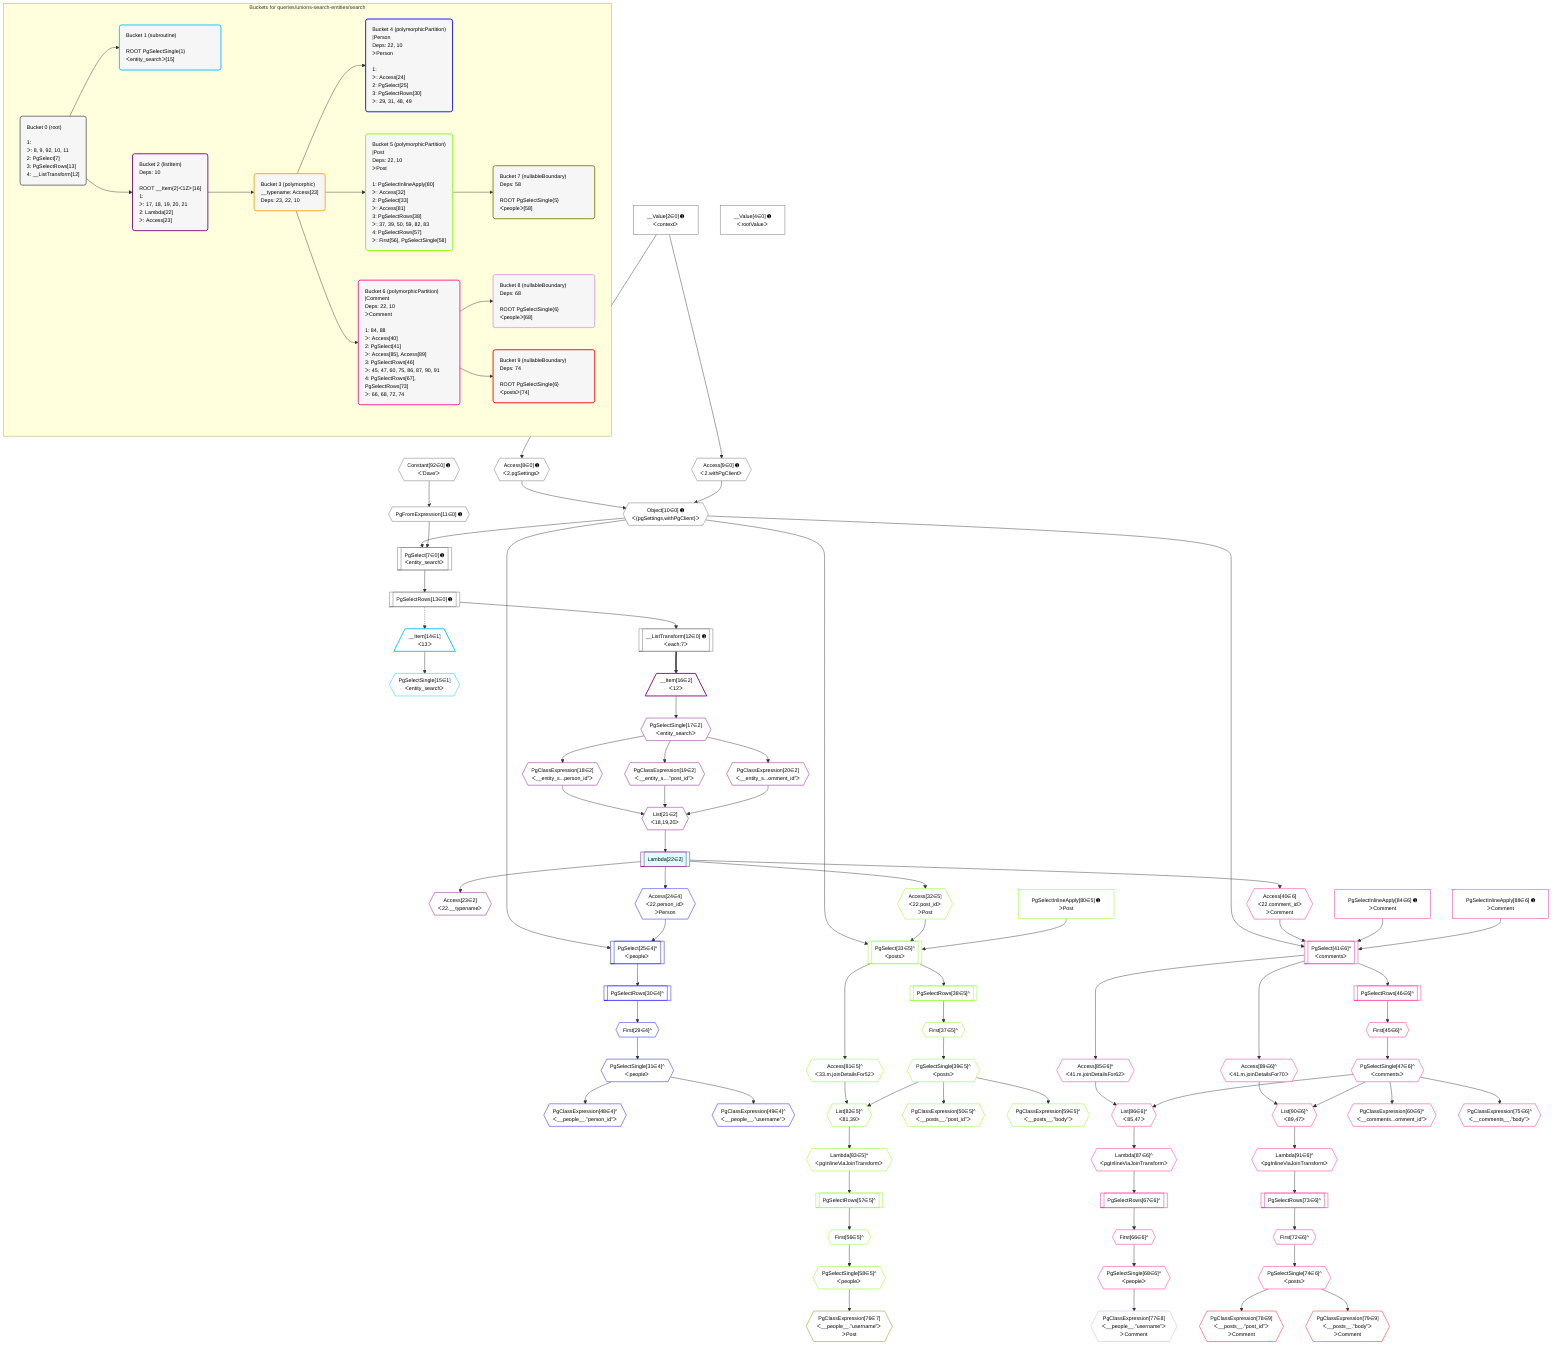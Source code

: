 %%{init: {'themeVariables': { 'fontSize': '12px'}}}%%
graph TD
    classDef path fill:#eee,stroke:#000,color:#000
    classDef plan fill:#fff,stroke-width:1px,color:#000
    classDef itemplan fill:#fff,stroke-width:2px,color:#000
    classDef unbatchedplan fill:#dff,stroke-width:1px,color:#000
    classDef sideeffectplan fill:#fcc,stroke-width:2px,color:#000
    classDef bucket fill:#f6f6f6,color:#000,stroke-width:2px,text-align:left

    subgraph "Buckets for queries/unions-search-entities/search"
    Bucket0("Bucket 0 (root)<br /><br />1: <br />ᐳ: 8, 9, 92, 10, 11<br />2: PgSelect[7]<br />3: PgSelectRows[13]<br />4: __ListTransform[12]"):::bucket
    Bucket1("Bucket 1 (subroutine)<br /><br />ROOT PgSelectSingle{1}ᐸentity_searchᐳ[15]"):::bucket
    Bucket2("Bucket 2 (listItem)<br />Deps: 10<br /><br />ROOT __Item{2}ᐸ12ᐳ[16]<br />1: <br />ᐳ: 17, 18, 19, 20, 21<br />2: Lambda[22]<br />ᐳ: Access[23]"):::bucket
    Bucket3("Bucket 3 (polymorphic)<br />__typename: Access[23]<br />Deps: 23, 22, 10"):::bucket
    Bucket4("Bucket 4 (polymorphicPartition)<br />|Person<br />Deps: 22, 10<br />ᐳPerson<br /><br />1: <br />ᐳ: Access[24]<br />2: PgSelect[25]<br />3: PgSelectRows[30]<br />ᐳ: 29, 31, 48, 49"):::bucket
    Bucket5("Bucket 5 (polymorphicPartition)<br />|Post<br />Deps: 22, 10<br />ᐳPost<br /><br />1: PgSelectInlineApply[80]<br />ᐳ: Access[32]<br />2: PgSelect[33]<br />ᐳ: Access[81]<br />3: PgSelectRows[38]<br />ᐳ: 37, 39, 50, 59, 82, 83<br />4: PgSelectRows[57]<br />ᐳ: First[56], PgSelectSingle[58]"):::bucket
    Bucket6("Bucket 6 (polymorphicPartition)<br />|Comment<br />Deps: 22, 10<br />ᐳComment<br /><br />1: 84, 88<br />ᐳ: Access[40]<br />2: PgSelect[41]<br />ᐳ: Access[85], Access[89]<br />3: PgSelectRows[46]<br />ᐳ: 45, 47, 60, 75, 86, 87, 90, 91<br />4: PgSelectRows[67], PgSelectRows[73]<br />ᐳ: 66, 68, 72, 74"):::bucket
    Bucket7("Bucket 7 (nullableBoundary)<br />Deps: 58<br /><br />ROOT PgSelectSingle{5}ᐸpeopleᐳ[58]"):::bucket
    Bucket8("Bucket 8 (nullableBoundary)<br />Deps: 68<br /><br />ROOT PgSelectSingle{6}ᐸpeopleᐳ[68]"):::bucket
    Bucket9("Bucket 9 (nullableBoundary)<br />Deps: 74<br /><br />ROOT PgSelectSingle{6}ᐸpostsᐳ[74]"):::bucket
    end
    Bucket0 --> Bucket1 & Bucket2
    Bucket2 --> Bucket3
    Bucket3 --> Bucket4 & Bucket5 & Bucket6
    Bucket5 --> Bucket7
    Bucket6 --> Bucket8 & Bucket9

    %% plan dependencies
    PgSelect7[["PgSelect[7∈0] ➊<br />ᐸentity_searchᐳ"]]:::plan
    Object10{{"Object[10∈0] ➊<br />ᐸ{pgSettings,withPgClient}ᐳ"}}:::plan
    PgFromExpression11{{"PgFromExpression[11∈0] ➊"}}:::plan
    Object10 & PgFromExpression11 --> PgSelect7
    Access8{{"Access[8∈0] ➊<br />ᐸ2.pgSettingsᐳ"}}:::plan
    Access9{{"Access[9∈0] ➊<br />ᐸ2.withPgClientᐳ"}}:::plan
    Access8 & Access9 --> Object10
    __Value2["__Value[2∈0] ➊<br />ᐸcontextᐳ"]:::plan
    __Value2 --> Access8
    __Value2 --> Access9
    Constant92{{"Constant[92∈0] ➊<br />ᐸ'Dave'ᐳ"}}:::plan
    Constant92 --> PgFromExpression11
    __ListTransform12[["__ListTransform[12∈0] ➊<br />ᐸeach:7ᐳ"]]:::plan
    PgSelectRows13[["PgSelectRows[13∈0] ➊"]]:::plan
    PgSelectRows13 --> __ListTransform12
    PgSelect7 --> PgSelectRows13
    __Value4["__Value[4∈0] ➊<br />ᐸrootValueᐳ"]:::plan
    __Item14[/"__Item[14∈1]<br />ᐸ13ᐳ"\]:::itemplan
    PgSelectRows13 -.-> __Item14
    PgSelectSingle15{{"PgSelectSingle[15∈1]<br />ᐸentity_searchᐳ"}}:::plan
    __Item14 --> PgSelectSingle15
    List21{{"List[21∈2]<br />ᐸ18,19,20ᐳ"}}:::plan
    PgClassExpression18{{"PgClassExpression[18∈2]<br />ᐸ__entity_s...person_id”ᐳ"}}:::plan
    PgClassExpression19{{"PgClassExpression[19∈2]<br />ᐸ__entity_s....”post_id”ᐳ"}}:::plan
    PgClassExpression20{{"PgClassExpression[20∈2]<br />ᐸ__entity_s...omment_id”ᐳ"}}:::plan
    PgClassExpression18 & PgClassExpression19 & PgClassExpression20 --> List21
    __Item16[/"__Item[16∈2]<br />ᐸ12ᐳ"\]:::itemplan
    __ListTransform12 ==> __Item16
    PgSelectSingle17{{"PgSelectSingle[17∈2]<br />ᐸentity_searchᐳ"}}:::plan
    __Item16 --> PgSelectSingle17
    PgSelectSingle17 --> PgClassExpression18
    PgSelectSingle17 --> PgClassExpression19
    PgSelectSingle17 --> PgClassExpression20
    Lambda22[["Lambda[22∈2]"]]:::unbatchedplan
    List21 --> Lambda22
    Access23{{"Access[23∈2]<br />ᐸ22.__typenameᐳ"}}:::plan
    Lambda22 --> Access23
    PgSelect25[["PgSelect[25∈4]^<br />ᐸpeopleᐳ"]]:::plan
    Access24{{"Access[24∈4]<br />ᐸ22.person_idᐳ<br />ᐳPerson"}}:::plan
    Object10 & Access24 --> PgSelect25
    Lambda22 --> Access24
    First29{{"First[29∈4]^"}}:::plan
    PgSelectRows30[["PgSelectRows[30∈4]^"]]:::plan
    PgSelectRows30 --> First29
    PgSelect25 --> PgSelectRows30
    PgSelectSingle31{{"PgSelectSingle[31∈4]^<br />ᐸpeopleᐳ"}}:::plan
    First29 --> PgSelectSingle31
    PgClassExpression48{{"PgClassExpression[48∈4]^<br />ᐸ__people__.”person_id”ᐳ"}}:::plan
    PgSelectSingle31 --> PgClassExpression48
    PgClassExpression49{{"PgClassExpression[49∈4]^<br />ᐸ__people__.”username”ᐳ"}}:::plan
    PgSelectSingle31 --> PgClassExpression49
    PgSelect33[["PgSelect[33∈5]^<br />ᐸpostsᐳ"]]:::plan
    Access32{{"Access[32∈5]<br />ᐸ22.post_idᐳ<br />ᐳPost"}}:::plan
    PgSelectInlineApply80["PgSelectInlineApply[80∈5] ➊<br />ᐳPost"]:::plan
    Object10 & Access32 & PgSelectInlineApply80 --> PgSelect33
    List82{{"List[82∈5]^<br />ᐸ81,39ᐳ"}}:::plan
    Access81{{"Access[81∈5]^<br />ᐸ33.m.joinDetailsFor52ᐳ"}}:::plan
    PgSelectSingle39{{"PgSelectSingle[39∈5]^<br />ᐸpostsᐳ"}}:::plan
    Access81 & PgSelectSingle39 --> List82
    Lambda22 --> Access32
    First37{{"First[37∈5]^"}}:::plan
    PgSelectRows38[["PgSelectRows[38∈5]^"]]:::plan
    PgSelectRows38 --> First37
    PgSelect33 --> PgSelectRows38
    First37 --> PgSelectSingle39
    PgClassExpression50{{"PgClassExpression[50∈5]^<br />ᐸ__posts__.”post_id”ᐳ"}}:::plan
    PgSelectSingle39 --> PgClassExpression50
    First56{{"First[56∈5]^"}}:::plan
    PgSelectRows57[["PgSelectRows[57∈5]^"]]:::plan
    PgSelectRows57 --> First56
    Lambda83{{"Lambda[83∈5]^<br />ᐸpgInlineViaJoinTransformᐳ"}}:::plan
    Lambda83 --> PgSelectRows57
    PgSelectSingle58{{"PgSelectSingle[58∈5]^<br />ᐸpeopleᐳ"}}:::plan
    First56 --> PgSelectSingle58
    PgClassExpression59{{"PgClassExpression[59∈5]^<br />ᐸ__posts__.”body”ᐳ"}}:::plan
    PgSelectSingle39 --> PgClassExpression59
    PgSelect33 --> Access81
    List82 --> Lambda83
    PgSelect41[["PgSelect[41∈6]^<br />ᐸcommentsᐳ"]]:::plan
    Access40{{"Access[40∈6]<br />ᐸ22.comment_idᐳ<br />ᐳComment"}}:::plan
    PgSelectInlineApply84["PgSelectInlineApply[84∈6] ➊<br />ᐳComment"]:::plan
    PgSelectInlineApply88["PgSelectInlineApply[88∈6] ➊<br />ᐳComment"]:::plan
    Object10 & Access40 & PgSelectInlineApply84 & PgSelectInlineApply88 --> PgSelect41
    List86{{"List[86∈6]^<br />ᐸ85,47ᐳ"}}:::plan
    Access85{{"Access[85∈6]^<br />ᐸ41.m.joinDetailsFor62ᐳ"}}:::plan
    PgSelectSingle47{{"PgSelectSingle[47∈6]^<br />ᐸcommentsᐳ"}}:::plan
    Access85 & PgSelectSingle47 --> List86
    List90{{"List[90∈6]^<br />ᐸ89,47ᐳ"}}:::plan
    Access89{{"Access[89∈6]^<br />ᐸ41.m.joinDetailsFor70ᐳ"}}:::plan
    Access89 & PgSelectSingle47 --> List90
    Lambda22 --> Access40
    First45{{"First[45∈6]^"}}:::plan
    PgSelectRows46[["PgSelectRows[46∈6]^"]]:::plan
    PgSelectRows46 --> First45
    PgSelect41 --> PgSelectRows46
    First45 --> PgSelectSingle47
    PgClassExpression60{{"PgClassExpression[60∈6]^<br />ᐸ__comments...omment_id”ᐳ"}}:::plan
    PgSelectSingle47 --> PgClassExpression60
    First66{{"First[66∈6]^"}}:::plan
    PgSelectRows67[["PgSelectRows[67∈6]^"]]:::plan
    PgSelectRows67 --> First66
    Lambda87{{"Lambda[87∈6]^<br />ᐸpgInlineViaJoinTransformᐳ"}}:::plan
    Lambda87 --> PgSelectRows67
    PgSelectSingle68{{"PgSelectSingle[68∈6]^<br />ᐸpeopleᐳ"}}:::plan
    First66 --> PgSelectSingle68
    First72{{"First[72∈6]^"}}:::plan
    PgSelectRows73[["PgSelectRows[73∈6]^"]]:::plan
    PgSelectRows73 --> First72
    Lambda91{{"Lambda[91∈6]^<br />ᐸpgInlineViaJoinTransformᐳ"}}:::plan
    Lambda91 --> PgSelectRows73
    PgSelectSingle74{{"PgSelectSingle[74∈6]^<br />ᐸpostsᐳ"}}:::plan
    First72 --> PgSelectSingle74
    PgClassExpression75{{"PgClassExpression[75∈6]^<br />ᐸ__comments__.”body”ᐳ"}}:::plan
    PgSelectSingle47 --> PgClassExpression75
    PgSelect41 --> Access85
    List86 --> Lambda87
    PgSelect41 --> Access89
    List90 --> Lambda91
    PgClassExpression76{{"PgClassExpression[76∈7]<br />ᐸ__people__.”username”ᐳ<br />ᐳPost"}}:::plan
    PgSelectSingle58 --> PgClassExpression76
    PgClassExpression77{{"PgClassExpression[77∈8]<br />ᐸ__people__.”username”ᐳ<br />ᐳComment"}}:::plan
    PgSelectSingle68 --> PgClassExpression77
    PgClassExpression78{{"PgClassExpression[78∈9]<br />ᐸ__posts__.”post_id”ᐳ<br />ᐳComment"}}:::plan
    PgSelectSingle74 --> PgClassExpression78
    PgClassExpression79{{"PgClassExpression[79∈9]<br />ᐸ__posts__.”body”ᐳ<br />ᐳComment"}}:::plan
    PgSelectSingle74 --> PgClassExpression79

    %% define steps
    classDef bucket0 stroke:#696969
    class Bucket0,__Value2,__Value4,PgSelect7,Access8,Access9,Object10,PgFromExpression11,__ListTransform12,PgSelectRows13,Constant92 bucket0
    classDef bucket1 stroke:#00bfff
    class Bucket1,__Item14,PgSelectSingle15 bucket1
    classDef bucket2 stroke:#7f007f
    class Bucket2,__Item16,PgSelectSingle17,PgClassExpression18,PgClassExpression19,PgClassExpression20,List21,Lambda22,Access23 bucket2
    classDef bucket3 stroke:#ffa500
    class Bucket3 bucket3
    classDef bucket4 stroke:#0000ff
    class Bucket4,Access24,PgSelect25,First29,PgSelectRows30,PgSelectSingle31,PgClassExpression48,PgClassExpression49 bucket4
    classDef bucket5 stroke:#7fff00
    class Bucket5,Access32,PgSelect33,First37,PgSelectRows38,PgSelectSingle39,PgClassExpression50,First56,PgSelectRows57,PgSelectSingle58,PgClassExpression59,PgSelectInlineApply80,Access81,List82,Lambda83 bucket5
    classDef bucket6 stroke:#ff1493
    class Bucket6,Access40,PgSelect41,First45,PgSelectRows46,PgSelectSingle47,PgClassExpression60,First66,PgSelectRows67,PgSelectSingle68,First72,PgSelectRows73,PgSelectSingle74,PgClassExpression75,PgSelectInlineApply84,Access85,List86,Lambda87,PgSelectInlineApply88,Access89,List90,Lambda91 bucket6
    classDef bucket7 stroke:#808000
    class Bucket7,PgClassExpression76 bucket7
    classDef bucket8 stroke:#dda0dd
    class Bucket8,PgClassExpression77 bucket8
    classDef bucket9 stroke:#ff0000
    class Bucket9,PgClassExpression78,PgClassExpression79 bucket9